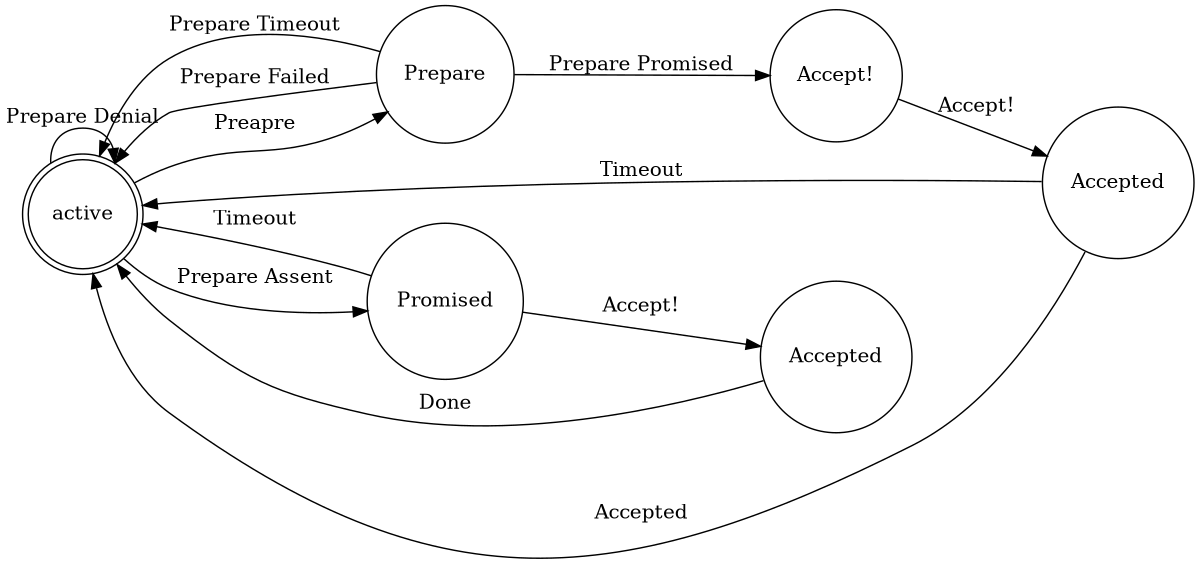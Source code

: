 digraph round_finite_state_machine {
	rankdir=LR;
	size="8,5"
	node [shape = doublecircle];  active;
	node [shape = circle];

	active [label="active"];

	#subgraph cluster_paxos {
	#	label="Paxos";

	#	subgraph cluster_paxos_proposer {
	#		label="Paxos Proposer";
			prapareing_paxos_pro [label="Prepare"];
			accepted_paxos_pro [label="Accept!"];
			wait_paxos_pro [label="Accepted"];
	#	}

	#	subgraph cluster_paxos_accepter {
	#		label="Paxos Accepter";
			promised_paxos_acc [label="Promised"];
			accepted_paxos_acc [label="Accepted"];
	#	}
	#}

	active -> prapareing_paxos_pro [label="Preapre"];
	prapareing_paxos_pro -> active [label="Prepare Timeout"];
	prapareing_paxos_pro -> active [label="Prepare Failed"];
	prapareing_paxos_pro -> accepted_paxos_pro [label="Prepare Promised"];
	accepted_paxos_pro -> wait_paxos_pro [label="Accept!"];
	wait_paxos_pro -> active [label="Timeout"];
	wait_paxos_pro -> active [label="Accepted"];

	active -> promised_paxos_acc [label="Prepare Assent"];
	active -> active [label="Prepare Denial"];
	promised_paxos_acc -> accepted_paxos_acc [label="Accept!"];
	promised_paxos_acc -> active [label="Timeout"];
	accepted_paxos_acc -> active [label="Done"];

}